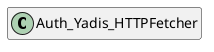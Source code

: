 @startuml
set namespaceSeparator \\
hide members
hide << alias >> circle

class Auth_Yadis_HTTPFetcher
@enduml
